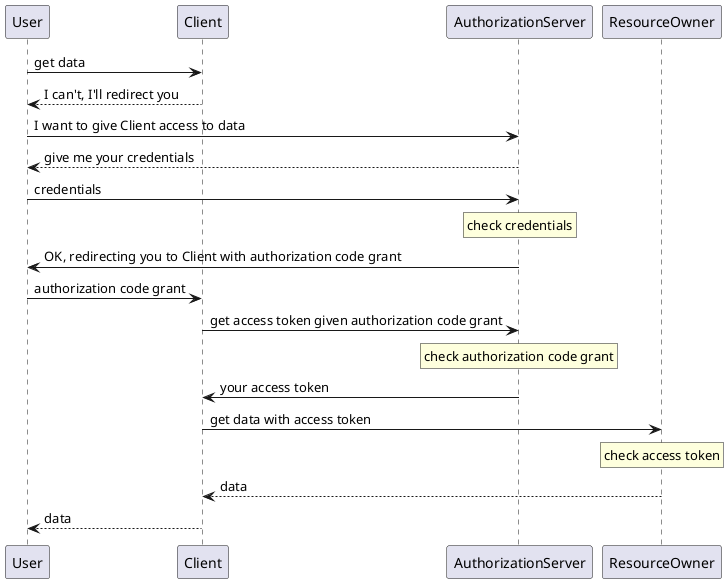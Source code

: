 @startuml
User -> Client:  get data
Client --> User: I can't, I'll redirect you
User -> AuthorizationServer: I want to give Client access to data
AuthorizationServer --> User: give me your credentials
User -> AuthorizationServer: credentials
rnote over AuthorizationServer
  check credentials
endrnote
AuthorizationServer -> User: OK, redirecting you to Client with authorization code grant
User -> Client: authorization code grant
Client -> AuthorizationServer: get access token given authorization code grant
rnote over AuthorizationServer
  check authorization code grant
endrnote
AuthorizationServer -> Client: your access token
Client -> ResourceOwner: get data with access token
rnote over ResourceOwner
  check access token
endrnote
ResourceOwner --> Client: data
Client --> User: data
@enduml